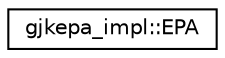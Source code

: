 digraph G
{
  edge [fontname="Helvetica",fontsize="10",labelfontname="Helvetica",labelfontsize="10"];
  node [fontname="Helvetica",fontsize="10",shape=record];
  rankdir="LR";
  Node1 [label="gjkepa_impl::EPA",height=0.2,width=0.4,color="black", fillcolor="white", style="filled",URL="$structgjkepa__impl_1_1EPA.html"];
}
